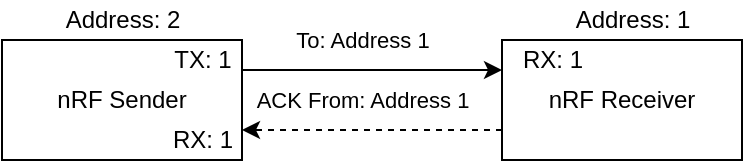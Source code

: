 <mxfile version="14.7.7" type="github">
  <diagram id="A4IyuPG652XMWRJrlPqJ" name="Page-1">
    <mxGraphModel dx="2017" dy="769" grid="1" gridSize="10" guides="1" tooltips="1" connect="1" arrows="1" fold="1" page="1" pageScale="1" pageWidth="850" pageHeight="1100" math="0" shadow="0">
      <root>
        <mxCell id="0" />
        <mxCell id="1" parent="0" />
        <mxCell id="AMxbkQby5Cz6vdSXOQPv-5" value="To: Address 1" style="edgeStyle=orthogonalEdgeStyle;rounded=0;orthogonalLoop=1;jettySize=auto;html=1;entryX=0;entryY=0.25;entryDx=0;entryDy=0;exitX=1;exitY=0.25;exitDx=0;exitDy=0;" parent="1" source="AMxbkQby5Cz6vdSXOQPv-2" target="AMxbkQby5Cz6vdSXOQPv-1" edge="1">
          <mxGeometry x="-0.077" y="15" relative="1" as="geometry">
            <mxPoint as="offset" />
          </mxGeometry>
        </mxCell>
        <mxCell id="AMxbkQby5Cz6vdSXOQPv-1" value="nRF Receiver" style="rounded=0;whiteSpace=wrap;html=1;align=center;" parent="1" vertex="1">
          <mxGeometry x="320" y="80" width="120" height="60" as="geometry" />
        </mxCell>
        <mxCell id="AMxbkQby5Cz6vdSXOQPv-6" style="edgeStyle=orthogonalEdgeStyle;rounded=0;orthogonalLoop=1;jettySize=auto;html=1;exitX=0;exitY=0.75;exitDx=0;exitDy=0;entryX=1;entryY=0.75;entryDx=0;entryDy=0;dashed=1;" parent="1" source="AMxbkQby5Cz6vdSXOQPv-1" target="AMxbkQby5Cz6vdSXOQPv-2" edge="1">
          <mxGeometry relative="1" as="geometry" />
        </mxCell>
        <mxCell id="AMxbkQby5Cz6vdSXOQPv-7" value="ACK From: Address 1" style="edgeLabel;html=1;align=center;verticalAlign=middle;resizable=0;points=[];" parent="AMxbkQby5Cz6vdSXOQPv-6" vertex="1" connectable="0">
          <mxGeometry x="0.154" relative="1" as="geometry">
            <mxPoint x="5" y="-15" as="offset" />
          </mxGeometry>
        </mxCell>
        <mxCell id="AMxbkQby5Cz6vdSXOQPv-2" value="nRF Sender" style="rounded=0;whiteSpace=wrap;html=1;align=center;" parent="1" vertex="1">
          <mxGeometry x="70" y="80" width="120" height="60" as="geometry" />
        </mxCell>
        <mxCell id="AMxbkQby5Cz6vdSXOQPv-3" value="Address: 2" style="text;html=1;align=center;verticalAlign=middle;resizable=0;points=[];autosize=1;strokeColor=none;" parent="1" vertex="1">
          <mxGeometry x="95" y="60" width="70" height="20" as="geometry" />
        </mxCell>
        <mxCell id="AMxbkQby5Cz6vdSXOQPv-4" value="Address: 1" style="text;html=1;align=center;verticalAlign=middle;resizable=0;points=[];autosize=1;strokeColor=none;" parent="1" vertex="1">
          <mxGeometry x="350" y="60" width="70" height="20" as="geometry" />
        </mxCell>
        <mxCell id="AMxbkQby5Cz6vdSXOQPv-8" value="RX: 1" style="text;html=1;align=center;verticalAlign=middle;resizable=0;points=[];autosize=1;strokeColor=none;" parent="1" vertex="1">
          <mxGeometry x="320" y="80" width="50" height="20" as="geometry" />
        </mxCell>
        <mxCell id="AMxbkQby5Cz6vdSXOQPv-9" value="TX: 1" style="text;html=1;align=center;verticalAlign=middle;resizable=0;points=[];autosize=1;strokeColor=none;" parent="1" vertex="1">
          <mxGeometry x="150" y="80" width="40" height="20" as="geometry" />
        </mxCell>
        <mxCell id="AMxbkQby5Cz6vdSXOQPv-10" value="RX: 1" style="text;html=1;align=center;verticalAlign=middle;resizable=0;points=[];autosize=1;strokeColor=none;" parent="1" vertex="1">
          <mxGeometry x="145" y="120" width="50" height="20" as="geometry" />
        </mxCell>
      </root>
    </mxGraphModel>
  </diagram>
</mxfile>

